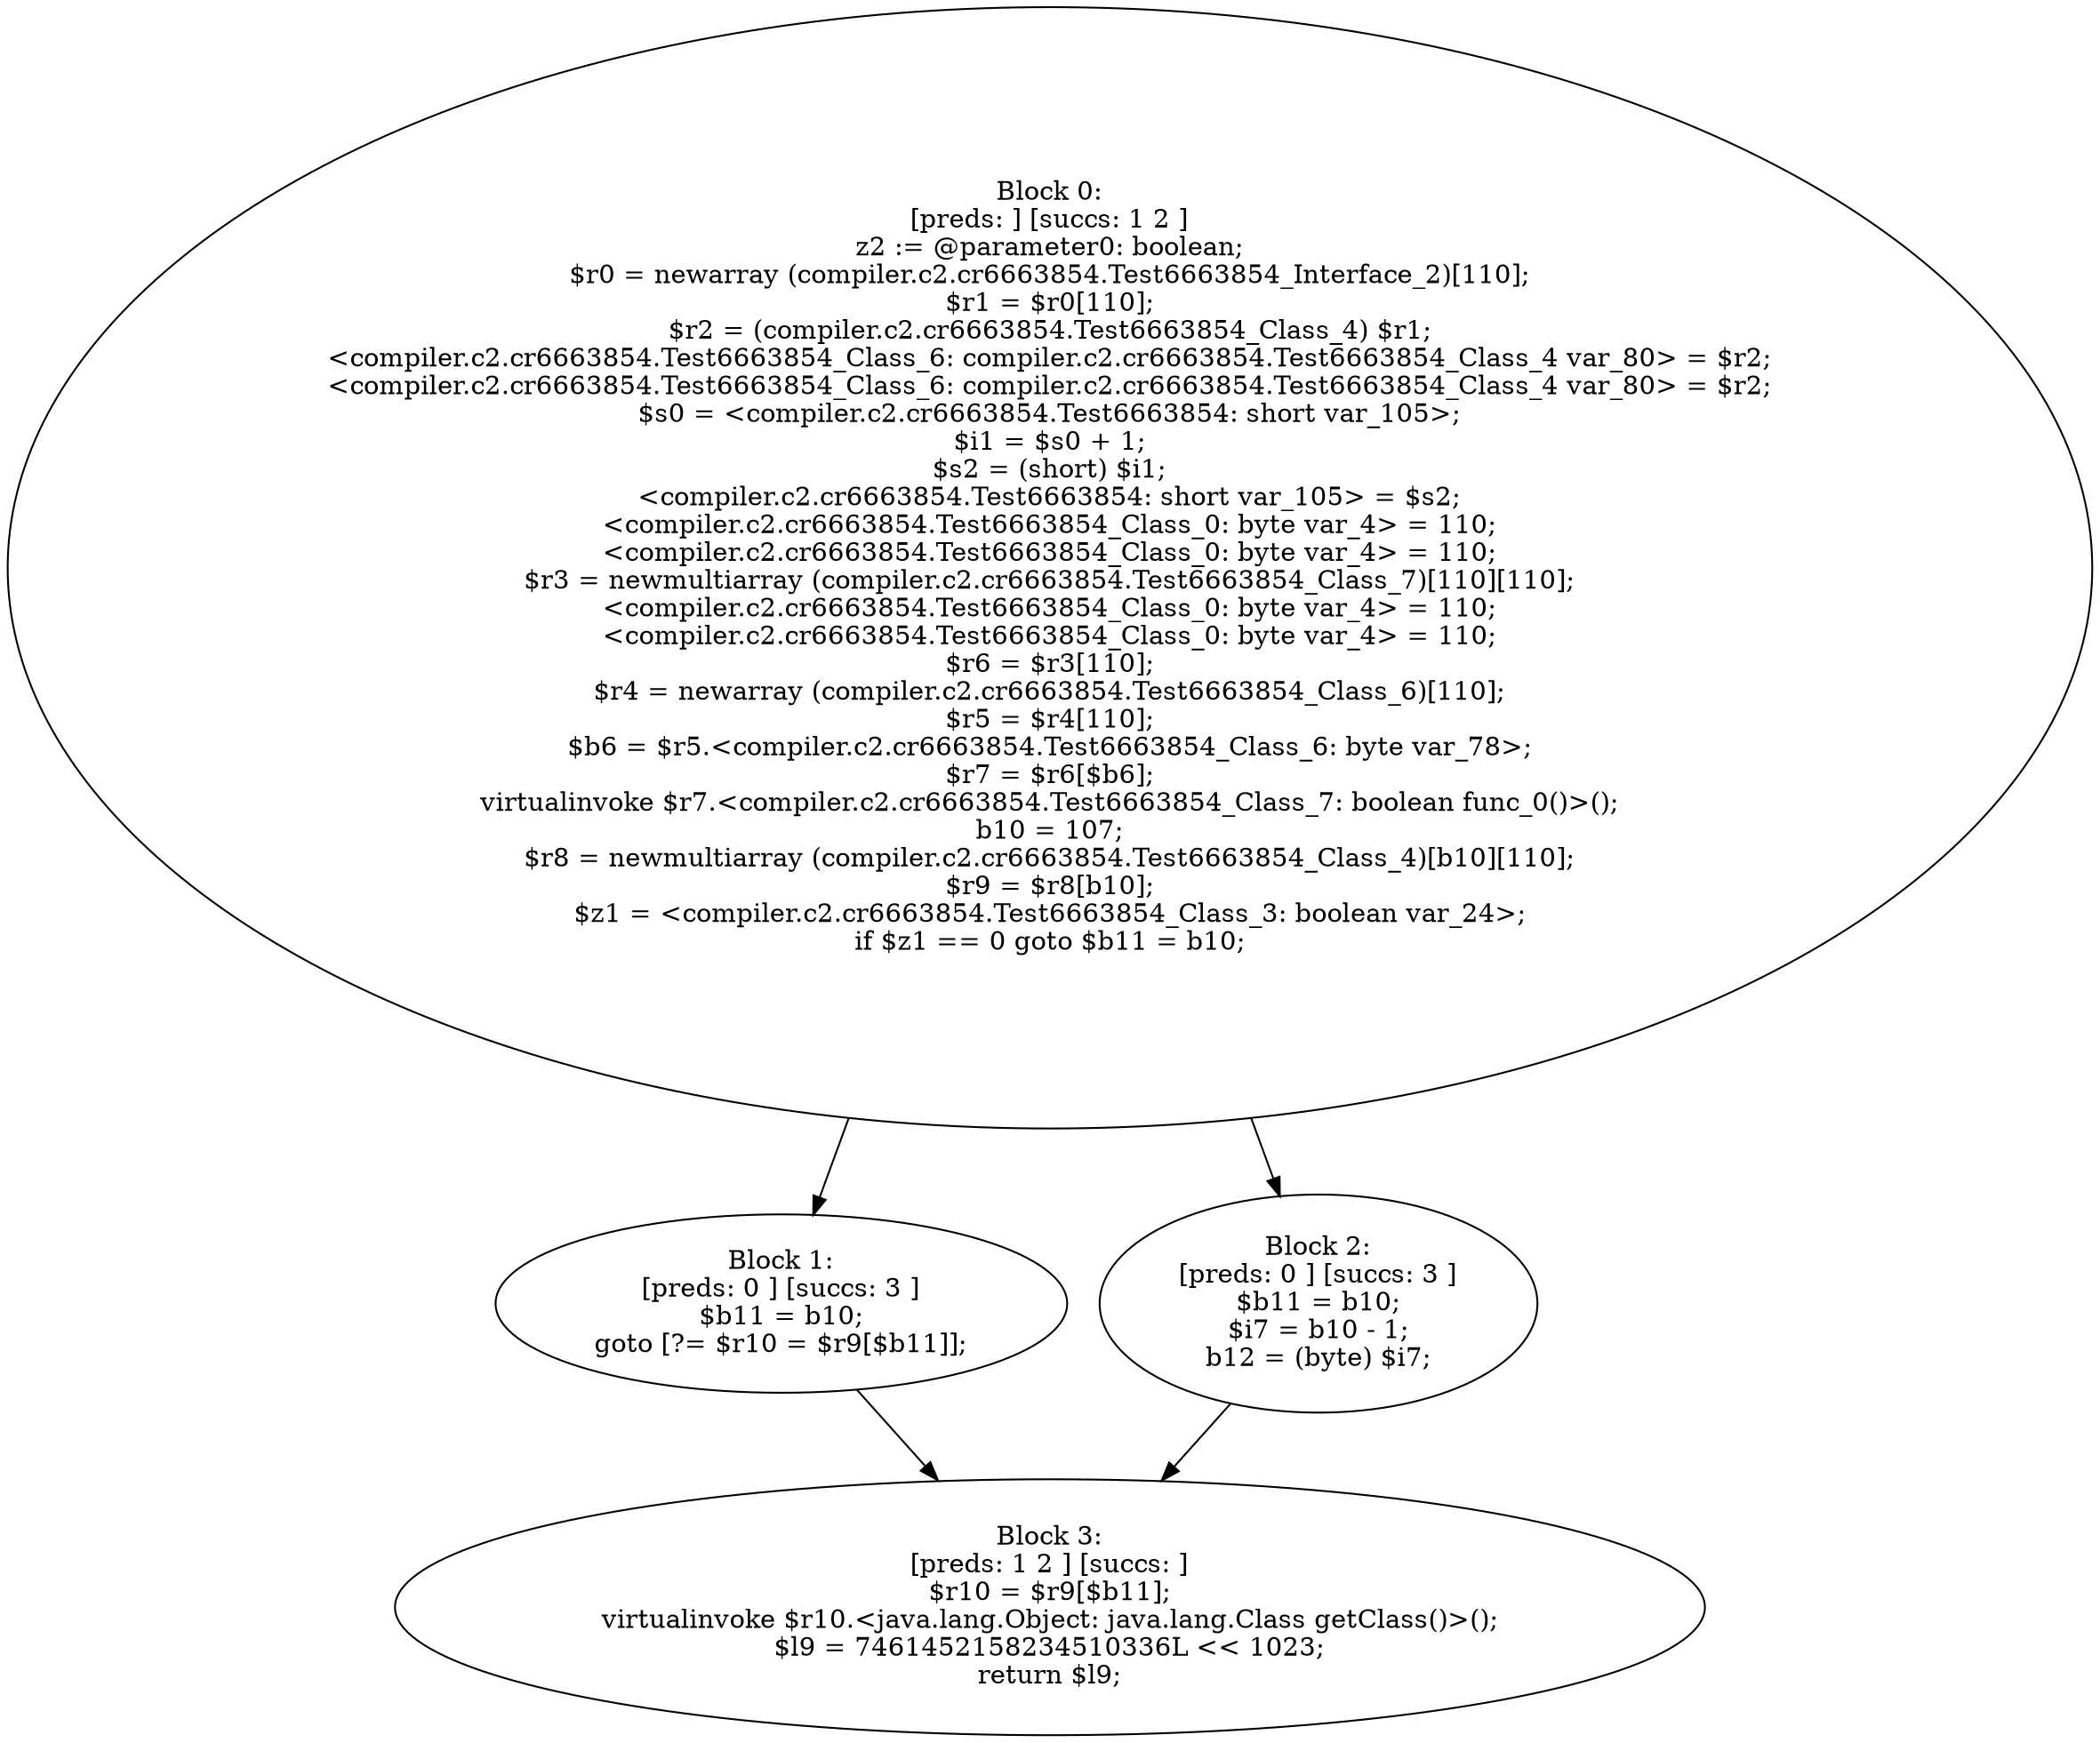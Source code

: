 digraph "unitGraph" {
    "Block 0:
[preds: ] [succs: 1 2 ]
z2 := @parameter0: boolean;
$r0 = newarray (compiler.c2.cr6663854.Test6663854_Interface_2)[110];
$r1 = $r0[110];
$r2 = (compiler.c2.cr6663854.Test6663854_Class_4) $r1;
<compiler.c2.cr6663854.Test6663854_Class_6: compiler.c2.cr6663854.Test6663854_Class_4 var_80> = $r2;
<compiler.c2.cr6663854.Test6663854_Class_6: compiler.c2.cr6663854.Test6663854_Class_4 var_80> = $r2;
$s0 = <compiler.c2.cr6663854.Test6663854: short var_105>;
$i1 = $s0 + 1;
$s2 = (short) $i1;
<compiler.c2.cr6663854.Test6663854: short var_105> = $s2;
<compiler.c2.cr6663854.Test6663854_Class_0: byte var_4> = 110;
<compiler.c2.cr6663854.Test6663854_Class_0: byte var_4> = 110;
$r3 = newmultiarray (compiler.c2.cr6663854.Test6663854_Class_7)[110][110];
<compiler.c2.cr6663854.Test6663854_Class_0: byte var_4> = 110;
<compiler.c2.cr6663854.Test6663854_Class_0: byte var_4> = 110;
$r6 = $r3[110];
$r4 = newarray (compiler.c2.cr6663854.Test6663854_Class_6)[110];
$r5 = $r4[110];
$b6 = $r5.<compiler.c2.cr6663854.Test6663854_Class_6: byte var_78>;
$r7 = $r6[$b6];
virtualinvoke $r7.<compiler.c2.cr6663854.Test6663854_Class_7: boolean func_0()>();
b10 = 107;
$r8 = newmultiarray (compiler.c2.cr6663854.Test6663854_Class_4)[b10][110];
$r9 = $r8[b10];
$z1 = <compiler.c2.cr6663854.Test6663854_Class_3: boolean var_24>;
if $z1 == 0 goto $b11 = b10;
"
    "Block 1:
[preds: 0 ] [succs: 3 ]
$b11 = b10;
goto [?= $r10 = $r9[$b11]];
"
    "Block 2:
[preds: 0 ] [succs: 3 ]
$b11 = b10;
$i7 = b10 - 1;
b12 = (byte) $i7;
"
    "Block 3:
[preds: 1 2 ] [succs: ]
$r10 = $r9[$b11];
virtualinvoke $r10.<java.lang.Object: java.lang.Class getClass()>();
$l9 = 7461452158234510336L << 1023;
return $l9;
"
    "Block 0:
[preds: ] [succs: 1 2 ]
z2 := @parameter0: boolean;
$r0 = newarray (compiler.c2.cr6663854.Test6663854_Interface_2)[110];
$r1 = $r0[110];
$r2 = (compiler.c2.cr6663854.Test6663854_Class_4) $r1;
<compiler.c2.cr6663854.Test6663854_Class_6: compiler.c2.cr6663854.Test6663854_Class_4 var_80> = $r2;
<compiler.c2.cr6663854.Test6663854_Class_6: compiler.c2.cr6663854.Test6663854_Class_4 var_80> = $r2;
$s0 = <compiler.c2.cr6663854.Test6663854: short var_105>;
$i1 = $s0 + 1;
$s2 = (short) $i1;
<compiler.c2.cr6663854.Test6663854: short var_105> = $s2;
<compiler.c2.cr6663854.Test6663854_Class_0: byte var_4> = 110;
<compiler.c2.cr6663854.Test6663854_Class_0: byte var_4> = 110;
$r3 = newmultiarray (compiler.c2.cr6663854.Test6663854_Class_7)[110][110];
<compiler.c2.cr6663854.Test6663854_Class_0: byte var_4> = 110;
<compiler.c2.cr6663854.Test6663854_Class_0: byte var_4> = 110;
$r6 = $r3[110];
$r4 = newarray (compiler.c2.cr6663854.Test6663854_Class_6)[110];
$r5 = $r4[110];
$b6 = $r5.<compiler.c2.cr6663854.Test6663854_Class_6: byte var_78>;
$r7 = $r6[$b6];
virtualinvoke $r7.<compiler.c2.cr6663854.Test6663854_Class_7: boolean func_0()>();
b10 = 107;
$r8 = newmultiarray (compiler.c2.cr6663854.Test6663854_Class_4)[b10][110];
$r9 = $r8[b10];
$z1 = <compiler.c2.cr6663854.Test6663854_Class_3: boolean var_24>;
if $z1 == 0 goto $b11 = b10;
"->"Block 1:
[preds: 0 ] [succs: 3 ]
$b11 = b10;
goto [?= $r10 = $r9[$b11]];
";
    "Block 0:
[preds: ] [succs: 1 2 ]
z2 := @parameter0: boolean;
$r0 = newarray (compiler.c2.cr6663854.Test6663854_Interface_2)[110];
$r1 = $r0[110];
$r2 = (compiler.c2.cr6663854.Test6663854_Class_4) $r1;
<compiler.c2.cr6663854.Test6663854_Class_6: compiler.c2.cr6663854.Test6663854_Class_4 var_80> = $r2;
<compiler.c2.cr6663854.Test6663854_Class_6: compiler.c2.cr6663854.Test6663854_Class_4 var_80> = $r2;
$s0 = <compiler.c2.cr6663854.Test6663854: short var_105>;
$i1 = $s0 + 1;
$s2 = (short) $i1;
<compiler.c2.cr6663854.Test6663854: short var_105> = $s2;
<compiler.c2.cr6663854.Test6663854_Class_0: byte var_4> = 110;
<compiler.c2.cr6663854.Test6663854_Class_0: byte var_4> = 110;
$r3 = newmultiarray (compiler.c2.cr6663854.Test6663854_Class_7)[110][110];
<compiler.c2.cr6663854.Test6663854_Class_0: byte var_4> = 110;
<compiler.c2.cr6663854.Test6663854_Class_0: byte var_4> = 110;
$r6 = $r3[110];
$r4 = newarray (compiler.c2.cr6663854.Test6663854_Class_6)[110];
$r5 = $r4[110];
$b6 = $r5.<compiler.c2.cr6663854.Test6663854_Class_6: byte var_78>;
$r7 = $r6[$b6];
virtualinvoke $r7.<compiler.c2.cr6663854.Test6663854_Class_7: boolean func_0()>();
b10 = 107;
$r8 = newmultiarray (compiler.c2.cr6663854.Test6663854_Class_4)[b10][110];
$r9 = $r8[b10];
$z1 = <compiler.c2.cr6663854.Test6663854_Class_3: boolean var_24>;
if $z1 == 0 goto $b11 = b10;
"->"Block 2:
[preds: 0 ] [succs: 3 ]
$b11 = b10;
$i7 = b10 - 1;
b12 = (byte) $i7;
";
    "Block 1:
[preds: 0 ] [succs: 3 ]
$b11 = b10;
goto [?= $r10 = $r9[$b11]];
"->"Block 3:
[preds: 1 2 ] [succs: ]
$r10 = $r9[$b11];
virtualinvoke $r10.<java.lang.Object: java.lang.Class getClass()>();
$l9 = 7461452158234510336L << 1023;
return $l9;
";
    "Block 2:
[preds: 0 ] [succs: 3 ]
$b11 = b10;
$i7 = b10 - 1;
b12 = (byte) $i7;
"->"Block 3:
[preds: 1 2 ] [succs: ]
$r10 = $r9[$b11];
virtualinvoke $r10.<java.lang.Object: java.lang.Class getClass()>();
$l9 = 7461452158234510336L << 1023;
return $l9;
";
}
